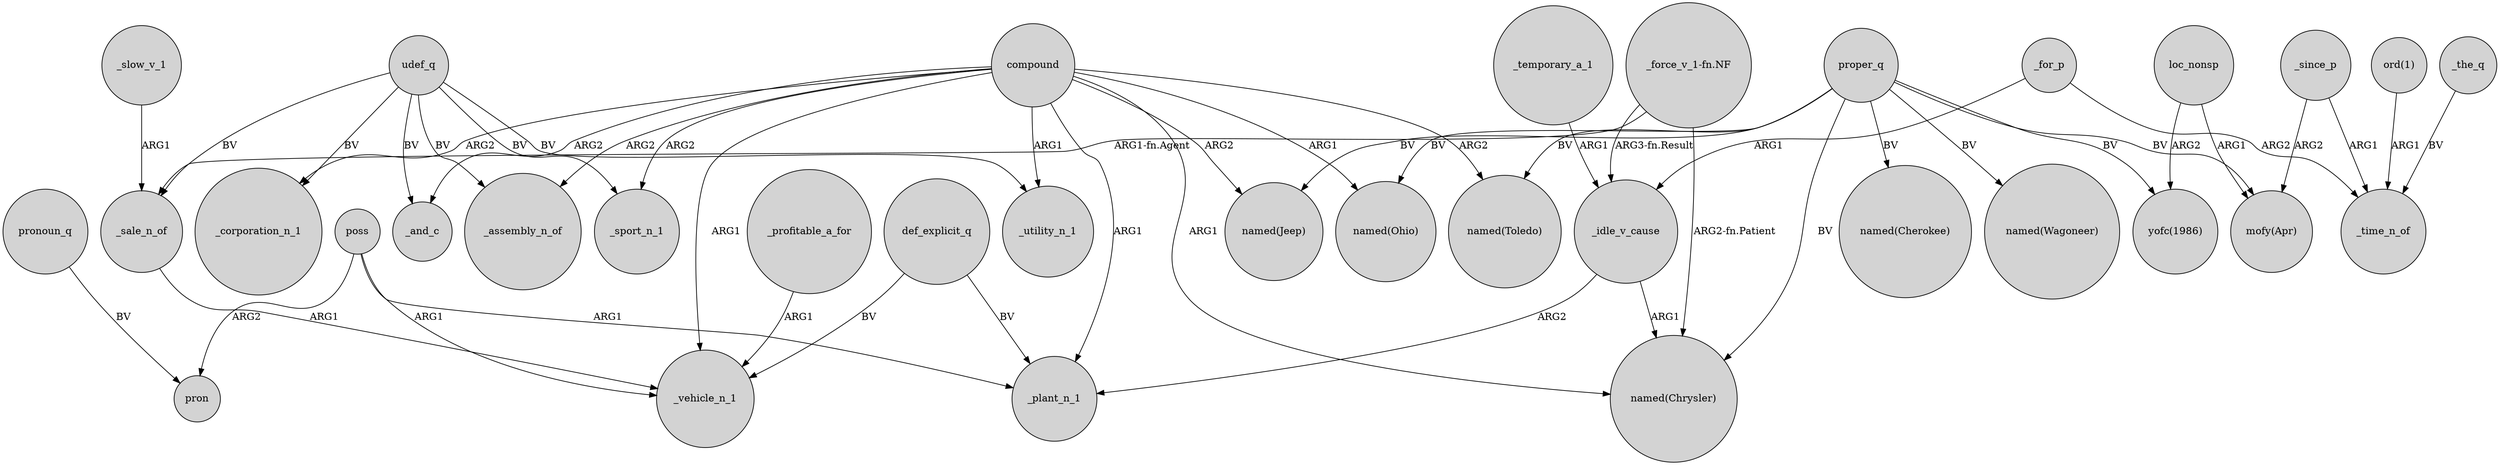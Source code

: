 digraph {
	node [shape=circle style=filled]
	compound -> "named(Ohio)" [label=ARG1]
	_since_p -> _time_n_of [label=ARG1]
	poss -> _plant_n_1 [label=ARG1]
	proper_q -> "named(Toledo)" [label=BV]
	def_explicit_q -> _plant_n_1 [label=BV]
	poss -> pron [label=ARG2]
	_slow_v_1 -> _sale_n_of [label=ARG1]
	_since_p -> "mofy(Apr)" [label=ARG2]
	compound -> _corporation_n_1 [label=ARG2]
	udef_q -> _assembly_n_of [label=BV]
	_for_p -> _idle_v_cause [label=ARG1]
	udef_q -> _utility_n_1 [label=BV]
	udef_q -> _sport_n_1 [label=BV]
	def_explicit_q -> _vehicle_n_1 [label=BV]
	proper_q -> "mofy(Apr)" [label=BV]
	compound -> _plant_n_1 [label=ARG1]
	proper_q -> "named(Wagoneer)" [label=BV]
	loc_nonsp -> "yofc(1986)" [label=ARG2]
	proper_q -> "named(Ohio)" [label=BV]
	_for_p -> _time_n_of [label=ARG2]
	compound -> _vehicle_n_1 [label=ARG1]
	proper_q -> "named(Chrysler)" [label=BV]
	_sale_n_of -> _vehicle_n_1 [label=ARG1]
	"_force_v_1-fn.NF" -> _idle_v_cause [label="ARG3-fn.Result"]
	pronoun_q -> pron [label=BV]
	udef_q -> _corporation_n_1 [label=BV]
	compound -> _and_c [label=ARG2]
	compound -> "named(Chrysler)" [label=ARG1]
	_the_q -> _time_n_of [label=BV]
	proper_q -> "named(Cherokee)" [label=BV]
	_idle_v_cause -> _plant_n_1 [label=ARG2]
	"_force_v_1-fn.NF" -> "named(Chrysler)" [label="ARG2-fn.Patient"]
	_temporary_a_1 -> _idle_v_cause [label=ARG1]
	_idle_v_cause -> "named(Chrysler)" [label=ARG1]
	proper_q -> "yofc(1986)" [label=BV]
	loc_nonsp -> "mofy(Apr)" [label=ARG1]
	udef_q -> _sale_n_of [label=BV]
	proper_q -> "named(Jeep)" [label=BV]
	"_force_v_1-fn.NF" -> _sale_n_of [label="ARG1-fn.Agent"]
	compound -> "named(Jeep)" [label=ARG2]
	compound -> _utility_n_1 [label=ARG1]
	compound -> "named(Toledo)" [label=ARG2]
	poss -> _vehicle_n_1 [label=ARG1]
	udef_q -> _and_c [label=BV]
	compound -> _sport_n_1 [label=ARG2]
	"ord(1)" -> _time_n_of [label=ARG1]
	compound -> _assembly_n_of [label=ARG2]
	_profitable_a_for -> _vehicle_n_1 [label=ARG1]
}
